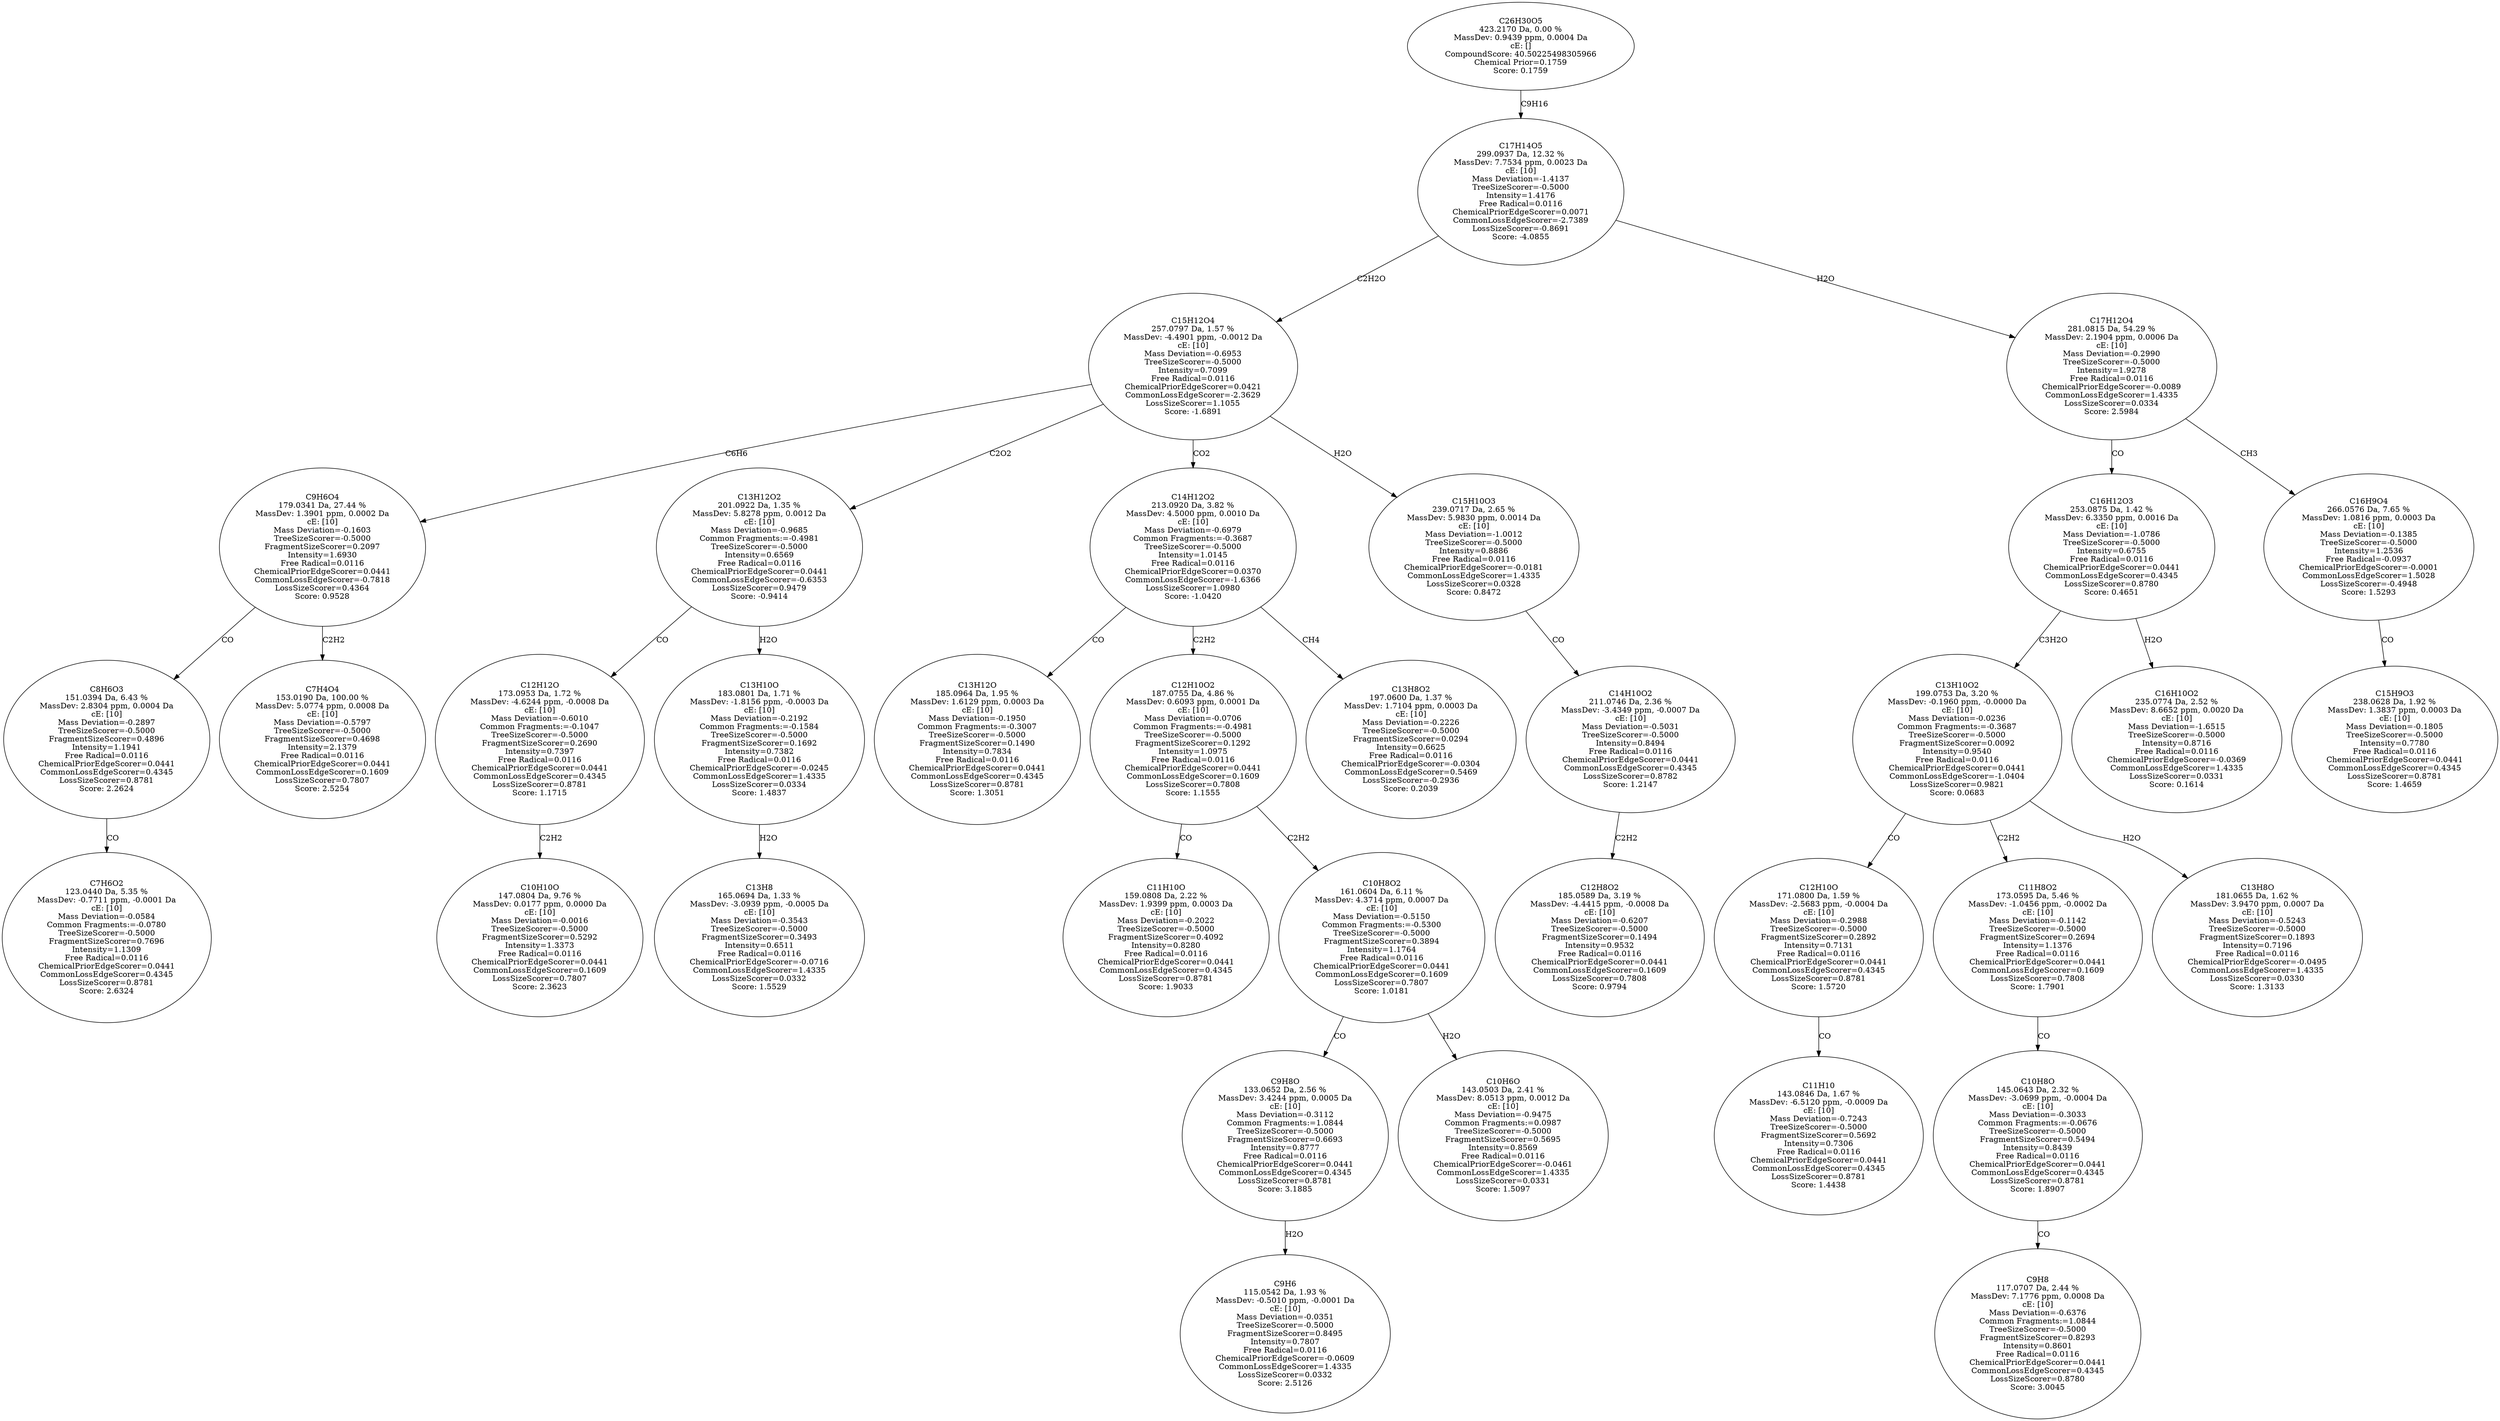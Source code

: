 strict digraph {
v1 [label="C7H6O2\n123.0440 Da, 5.35 %\nMassDev: -0.7711 ppm, -0.0001 Da\ncE: [10]\nMass Deviation=-0.0584\nCommon Fragments:=-0.0780\nTreeSizeScorer=-0.5000\nFragmentSizeScorer=0.7696\nIntensity=1.1309\nFree Radical=0.0116\nChemicalPriorEdgeScorer=0.0441\nCommonLossEdgeScorer=0.4345\nLossSizeScorer=0.8781\nScore: 2.6324"];
v2 [label="C8H6O3\n151.0394 Da, 6.43 %\nMassDev: 2.8304 ppm, 0.0004 Da\ncE: [10]\nMass Deviation=-0.2897\nTreeSizeScorer=-0.5000\nFragmentSizeScorer=0.4896\nIntensity=1.1941\nFree Radical=0.0116\nChemicalPriorEdgeScorer=0.0441\nCommonLossEdgeScorer=0.4345\nLossSizeScorer=0.8781\nScore: 2.2624"];
v3 [label="C7H4O4\n153.0190 Da, 100.00 %\nMassDev: 5.0774 ppm, 0.0008 Da\ncE: [10]\nMass Deviation=-0.5797\nTreeSizeScorer=-0.5000\nFragmentSizeScorer=0.4698\nIntensity=2.1379\nFree Radical=0.0116\nChemicalPriorEdgeScorer=0.0441\nCommonLossEdgeScorer=0.1609\nLossSizeScorer=0.7807\nScore: 2.5254"];
v4 [label="C9H6O4\n179.0341 Da, 27.44 %\nMassDev: 1.3901 ppm, 0.0002 Da\ncE: [10]\nMass Deviation=-0.1603\nTreeSizeScorer=-0.5000\nFragmentSizeScorer=0.2097\nIntensity=1.6930\nFree Radical=0.0116\nChemicalPriorEdgeScorer=0.0441\nCommonLossEdgeScorer=-0.7818\nLossSizeScorer=0.4364\nScore: 0.9528"];
v5 [label="C10H10O\n147.0804 Da, 9.76 %\nMassDev: 0.0177 ppm, 0.0000 Da\ncE: [10]\nMass Deviation=-0.0016\nTreeSizeScorer=-0.5000\nFragmentSizeScorer=0.5292\nIntensity=1.3373\nFree Radical=0.0116\nChemicalPriorEdgeScorer=0.0441\nCommonLossEdgeScorer=0.1609\nLossSizeScorer=0.7807\nScore: 2.3623"];
v6 [label="C12H12O\n173.0953 Da, 1.72 %\nMassDev: -4.6244 ppm, -0.0008 Da\ncE: [10]\nMass Deviation=-0.6010\nCommon Fragments:=-0.1047\nTreeSizeScorer=-0.5000\nFragmentSizeScorer=0.2690\nIntensity=0.7397\nFree Radical=0.0116\nChemicalPriorEdgeScorer=0.0441\nCommonLossEdgeScorer=0.4345\nLossSizeScorer=0.8781\nScore: 1.1715"];
v7 [label="C13H8\n165.0694 Da, 1.33 %\nMassDev: -3.0939 ppm, -0.0005 Da\ncE: [10]\nMass Deviation=-0.3543\nTreeSizeScorer=-0.5000\nFragmentSizeScorer=0.3493\nIntensity=0.6511\nFree Radical=0.0116\nChemicalPriorEdgeScorer=-0.0716\nCommonLossEdgeScorer=1.4335\nLossSizeScorer=0.0332\nScore: 1.5529"];
v8 [label="C13H10O\n183.0801 Da, 1.71 %\nMassDev: -1.8156 ppm, -0.0003 Da\ncE: [10]\nMass Deviation=-0.2192\nCommon Fragments:=-0.1584\nTreeSizeScorer=-0.5000\nFragmentSizeScorer=0.1692\nIntensity=0.7382\nFree Radical=0.0116\nChemicalPriorEdgeScorer=-0.0245\nCommonLossEdgeScorer=1.4335\nLossSizeScorer=0.0334\nScore: 1.4837"];
v9 [label="C13H12O2\n201.0922 Da, 1.35 %\nMassDev: 5.8278 ppm, 0.0012 Da\ncE: [10]\nMass Deviation=-0.9685\nCommon Fragments:=-0.4981\nTreeSizeScorer=-0.5000\nIntensity=0.6569\nFree Radical=0.0116\nChemicalPriorEdgeScorer=0.0441\nCommonLossEdgeScorer=-0.6353\nLossSizeScorer=0.9479\nScore: -0.9414"];
v10 [label="C13H12O\n185.0964 Da, 1.95 %\nMassDev: 1.6129 ppm, 0.0003 Da\ncE: [10]\nMass Deviation=-0.1950\nCommon Fragments:=-0.3007\nTreeSizeScorer=-0.5000\nFragmentSizeScorer=0.1490\nIntensity=0.7834\nFree Radical=0.0116\nChemicalPriorEdgeScorer=0.0441\nCommonLossEdgeScorer=0.4345\nLossSizeScorer=0.8781\nScore: 1.3051"];
v11 [label="C11H10O\n159.0808 Da, 2.22 %\nMassDev: 1.9399 ppm, 0.0003 Da\ncE: [10]\nMass Deviation=-0.2022\nTreeSizeScorer=-0.5000\nFragmentSizeScorer=0.4092\nIntensity=0.8280\nFree Radical=0.0116\nChemicalPriorEdgeScorer=0.0441\nCommonLossEdgeScorer=0.4345\nLossSizeScorer=0.8781\nScore: 1.9033"];
v12 [label="C9H6\n115.0542 Da, 1.93 %\nMassDev: -0.5010 ppm, -0.0001 Da\ncE: [10]\nMass Deviation=-0.0351\nTreeSizeScorer=-0.5000\nFragmentSizeScorer=0.8495\nIntensity=0.7807\nFree Radical=0.0116\nChemicalPriorEdgeScorer=-0.0609\nCommonLossEdgeScorer=1.4335\nLossSizeScorer=0.0332\nScore: 2.5126"];
v13 [label="C9H8O\n133.0652 Da, 2.56 %\nMassDev: 3.4244 ppm, 0.0005 Da\ncE: [10]\nMass Deviation=-0.3112\nCommon Fragments:=1.0844\nTreeSizeScorer=-0.5000\nFragmentSizeScorer=0.6693\nIntensity=0.8777\nFree Radical=0.0116\nChemicalPriorEdgeScorer=0.0441\nCommonLossEdgeScorer=0.4345\nLossSizeScorer=0.8781\nScore: 3.1885"];
v14 [label="C10H6O\n143.0503 Da, 2.41 %\nMassDev: 8.0513 ppm, 0.0012 Da\ncE: [10]\nMass Deviation=-0.9475\nCommon Fragments:=0.0987\nTreeSizeScorer=-0.5000\nFragmentSizeScorer=0.5695\nIntensity=0.8569\nFree Radical=0.0116\nChemicalPriorEdgeScorer=-0.0461\nCommonLossEdgeScorer=1.4335\nLossSizeScorer=0.0331\nScore: 1.5097"];
v15 [label="C10H8O2\n161.0604 Da, 6.11 %\nMassDev: 4.3714 ppm, 0.0007 Da\ncE: [10]\nMass Deviation=-0.5150\nCommon Fragments:=-0.5300\nTreeSizeScorer=-0.5000\nFragmentSizeScorer=0.3894\nIntensity=1.1764\nFree Radical=0.0116\nChemicalPriorEdgeScorer=0.0441\nCommonLossEdgeScorer=0.1609\nLossSizeScorer=0.7807\nScore: 1.0181"];
v16 [label="C12H10O2\n187.0755 Da, 4.86 %\nMassDev: 0.6093 ppm, 0.0001 Da\ncE: [10]\nMass Deviation=-0.0706\nCommon Fragments:=-0.4981\nTreeSizeScorer=-0.5000\nFragmentSizeScorer=0.1292\nIntensity=1.0975\nFree Radical=0.0116\nChemicalPriorEdgeScorer=0.0441\nCommonLossEdgeScorer=0.1609\nLossSizeScorer=0.7808\nScore: 1.1555"];
v17 [label="C13H8O2\n197.0600 Da, 1.37 %\nMassDev: 1.7104 ppm, 0.0003 Da\ncE: [10]\nMass Deviation=-0.2226\nTreeSizeScorer=-0.5000\nFragmentSizeScorer=0.0294\nIntensity=0.6625\nFree Radical=0.0116\nChemicalPriorEdgeScorer=-0.0304\nCommonLossEdgeScorer=0.5469\nLossSizeScorer=-0.2936\nScore: 0.2039"];
v18 [label="C14H12O2\n213.0920 Da, 3.82 %\nMassDev: 4.5000 ppm, 0.0010 Da\ncE: [10]\nMass Deviation=-0.6979\nCommon Fragments:=-0.3687\nTreeSizeScorer=-0.5000\nIntensity=1.0145\nFree Radical=0.0116\nChemicalPriorEdgeScorer=0.0370\nCommonLossEdgeScorer=-1.6366\nLossSizeScorer=1.0980\nScore: -1.0420"];
v19 [label="C12H8O2\n185.0589 Da, 3.19 %\nMassDev: -4.4415 ppm, -0.0008 Da\ncE: [10]\nMass Deviation=-0.6207\nTreeSizeScorer=-0.5000\nFragmentSizeScorer=0.1494\nIntensity=0.9532\nFree Radical=0.0116\nChemicalPriorEdgeScorer=0.0441\nCommonLossEdgeScorer=0.1609\nLossSizeScorer=0.7808\nScore: 0.9794"];
v20 [label="C14H10O2\n211.0746 Da, 2.36 %\nMassDev: -3.4349 ppm, -0.0007 Da\ncE: [10]\nMass Deviation=-0.5031\nTreeSizeScorer=-0.5000\nIntensity=0.8494\nFree Radical=0.0116\nChemicalPriorEdgeScorer=0.0441\nCommonLossEdgeScorer=0.4345\nLossSizeScorer=0.8782\nScore: 1.2147"];
v21 [label="C15H10O3\n239.0717 Da, 2.65 %\nMassDev: 5.9830 ppm, 0.0014 Da\ncE: [10]\nMass Deviation=-1.0012\nTreeSizeScorer=-0.5000\nIntensity=0.8886\nFree Radical=0.0116\nChemicalPriorEdgeScorer=-0.0181\nCommonLossEdgeScorer=1.4335\nLossSizeScorer=0.0328\nScore: 0.8472"];
v22 [label="C15H12O4\n257.0797 Da, 1.57 %\nMassDev: -4.4901 ppm, -0.0012 Da\ncE: [10]\nMass Deviation=-0.6953\nTreeSizeScorer=-0.5000\nIntensity=0.7099\nFree Radical=0.0116\nChemicalPriorEdgeScorer=0.0421\nCommonLossEdgeScorer=-2.3629\nLossSizeScorer=1.1055\nScore: -1.6891"];
v23 [label="C11H10\n143.0846 Da, 1.67 %\nMassDev: -6.5120 ppm, -0.0009 Da\ncE: [10]\nMass Deviation=-0.7243\nTreeSizeScorer=-0.5000\nFragmentSizeScorer=0.5692\nIntensity=0.7306\nFree Radical=0.0116\nChemicalPriorEdgeScorer=0.0441\nCommonLossEdgeScorer=0.4345\nLossSizeScorer=0.8781\nScore: 1.4438"];
v24 [label="C12H10O\n171.0800 Da, 1.59 %\nMassDev: -2.5683 ppm, -0.0004 Da\ncE: [10]\nMass Deviation=-0.2988\nTreeSizeScorer=-0.5000\nFragmentSizeScorer=0.2892\nIntensity=0.7131\nFree Radical=0.0116\nChemicalPriorEdgeScorer=0.0441\nCommonLossEdgeScorer=0.4345\nLossSizeScorer=0.8781\nScore: 1.5720"];
v25 [label="C9H8\n117.0707 Da, 2.44 %\nMassDev: 7.1776 ppm, 0.0008 Da\ncE: [10]\nMass Deviation=-0.6376\nCommon Fragments:=1.0844\nTreeSizeScorer=-0.5000\nFragmentSizeScorer=0.8293\nIntensity=0.8601\nFree Radical=0.0116\nChemicalPriorEdgeScorer=0.0441\nCommonLossEdgeScorer=0.4345\nLossSizeScorer=0.8780\nScore: 3.0045"];
v26 [label="C10H8O\n145.0643 Da, 2.32 %\nMassDev: -3.0699 ppm, -0.0004 Da\ncE: [10]\nMass Deviation=-0.3033\nCommon Fragments:=-0.0676\nTreeSizeScorer=-0.5000\nFragmentSizeScorer=0.5494\nIntensity=0.8439\nFree Radical=0.0116\nChemicalPriorEdgeScorer=0.0441\nCommonLossEdgeScorer=0.4345\nLossSizeScorer=0.8781\nScore: 1.8907"];
v27 [label="C11H8O2\n173.0595 Da, 5.46 %\nMassDev: -1.0456 ppm, -0.0002 Da\ncE: [10]\nMass Deviation=-0.1142\nTreeSizeScorer=-0.5000\nFragmentSizeScorer=0.2694\nIntensity=1.1376\nFree Radical=0.0116\nChemicalPriorEdgeScorer=0.0441\nCommonLossEdgeScorer=0.1609\nLossSizeScorer=0.7808\nScore: 1.7901"];
v28 [label="C13H8O\n181.0655 Da, 1.62 %\nMassDev: 3.9470 ppm, 0.0007 Da\ncE: [10]\nMass Deviation=-0.5243\nTreeSizeScorer=-0.5000\nFragmentSizeScorer=0.1893\nIntensity=0.7196\nFree Radical=0.0116\nChemicalPriorEdgeScorer=-0.0495\nCommonLossEdgeScorer=1.4335\nLossSizeScorer=0.0330\nScore: 1.3133"];
v29 [label="C13H10O2\n199.0753 Da, 3.20 %\nMassDev: -0.1960 ppm, -0.0000 Da\ncE: [10]\nMass Deviation=-0.0236\nCommon Fragments:=-0.3687\nTreeSizeScorer=-0.5000\nFragmentSizeScorer=0.0092\nIntensity=0.9540\nFree Radical=0.0116\nChemicalPriorEdgeScorer=0.0441\nCommonLossEdgeScorer=-1.0404\nLossSizeScorer=0.9821\nScore: 0.0683"];
v30 [label="C16H10O2\n235.0774 Da, 2.52 %\nMassDev: 8.6652 ppm, 0.0020 Da\ncE: [10]\nMass Deviation=-1.6515\nTreeSizeScorer=-0.5000\nIntensity=0.8716\nFree Radical=0.0116\nChemicalPriorEdgeScorer=-0.0369\nCommonLossEdgeScorer=1.4335\nLossSizeScorer=0.0331\nScore: 0.1614"];
v31 [label="C16H12O3\n253.0875 Da, 1.42 %\nMassDev: 6.3350 ppm, 0.0016 Da\ncE: [10]\nMass Deviation=-1.0786\nTreeSizeScorer=-0.5000\nIntensity=0.6755\nFree Radical=0.0116\nChemicalPriorEdgeScorer=0.0441\nCommonLossEdgeScorer=0.4345\nLossSizeScorer=0.8780\nScore: 0.4651"];
v32 [label="C15H9O3\n238.0628 Da, 1.92 %\nMassDev: 1.3837 ppm, 0.0003 Da\ncE: [10]\nMass Deviation=-0.1805\nTreeSizeScorer=-0.5000\nIntensity=0.7780\nFree Radical=0.0116\nChemicalPriorEdgeScorer=0.0441\nCommonLossEdgeScorer=0.4345\nLossSizeScorer=0.8781\nScore: 1.4659"];
v33 [label="C16H9O4\n266.0576 Da, 7.65 %\nMassDev: 1.0816 ppm, 0.0003 Da\ncE: [10]\nMass Deviation=-0.1385\nTreeSizeScorer=-0.5000\nIntensity=1.2536\nFree Radical=-0.0937\nChemicalPriorEdgeScorer=-0.0001\nCommonLossEdgeScorer=1.5028\nLossSizeScorer=-0.4948\nScore: 1.5293"];
v34 [label="C17H12O4\n281.0815 Da, 54.29 %\nMassDev: 2.1904 ppm, 0.0006 Da\ncE: [10]\nMass Deviation=-0.2990\nTreeSizeScorer=-0.5000\nIntensity=1.9278\nFree Radical=0.0116\nChemicalPriorEdgeScorer=-0.0089\nCommonLossEdgeScorer=1.4335\nLossSizeScorer=0.0334\nScore: 2.5984"];
v35 [label="C17H14O5\n299.0937 Da, 12.32 %\nMassDev: 7.7534 ppm, 0.0023 Da\ncE: [10]\nMass Deviation=-1.4137\nTreeSizeScorer=-0.5000\nIntensity=1.4176\nFree Radical=0.0116\nChemicalPriorEdgeScorer=0.0071\nCommonLossEdgeScorer=-2.7389\nLossSizeScorer=-0.8691\nScore: -4.0855"];
v36 [label="C26H30O5\n423.2170 Da, 0.00 %\nMassDev: 0.9439 ppm, 0.0004 Da\ncE: []\nCompoundScore: 40.50225498305966\nChemical Prior=0.1759\nScore: 0.1759"];
v2 -> v1 [label="CO"];
v4 -> v2 [label="CO"];
v4 -> v3 [label="C2H2"];
v22 -> v4 [label="C6H6"];
v6 -> v5 [label="C2H2"];
v9 -> v6 [label="CO"];
v8 -> v7 [label="H2O"];
v9 -> v8 [label="H2O"];
v22 -> v9 [label="C2O2"];
v18 -> v10 [label="CO"];
v16 -> v11 [label="CO"];
v13 -> v12 [label="H2O"];
v15 -> v13 [label="CO"];
v15 -> v14 [label="H2O"];
v16 -> v15 [label="C2H2"];
v18 -> v16 [label="C2H2"];
v18 -> v17 [label="CH4"];
v22 -> v18 [label="CO2"];
v20 -> v19 [label="C2H2"];
v21 -> v20 [label="CO"];
v22 -> v21 [label="H2O"];
v35 -> v22 [label="C2H2O"];
v24 -> v23 [label="CO"];
v29 -> v24 [label="CO"];
v26 -> v25 [label="CO"];
v27 -> v26 [label="CO"];
v29 -> v27 [label="C2H2"];
v29 -> v28 [label="H2O"];
v31 -> v29 [label="C3H2O"];
v31 -> v30 [label="H2O"];
v34 -> v31 [label="CO"];
v33 -> v32 [label="CO"];
v34 -> v33 [label="CH3"];
v35 -> v34 [label="H2O"];
v36 -> v35 [label="C9H16"];
}